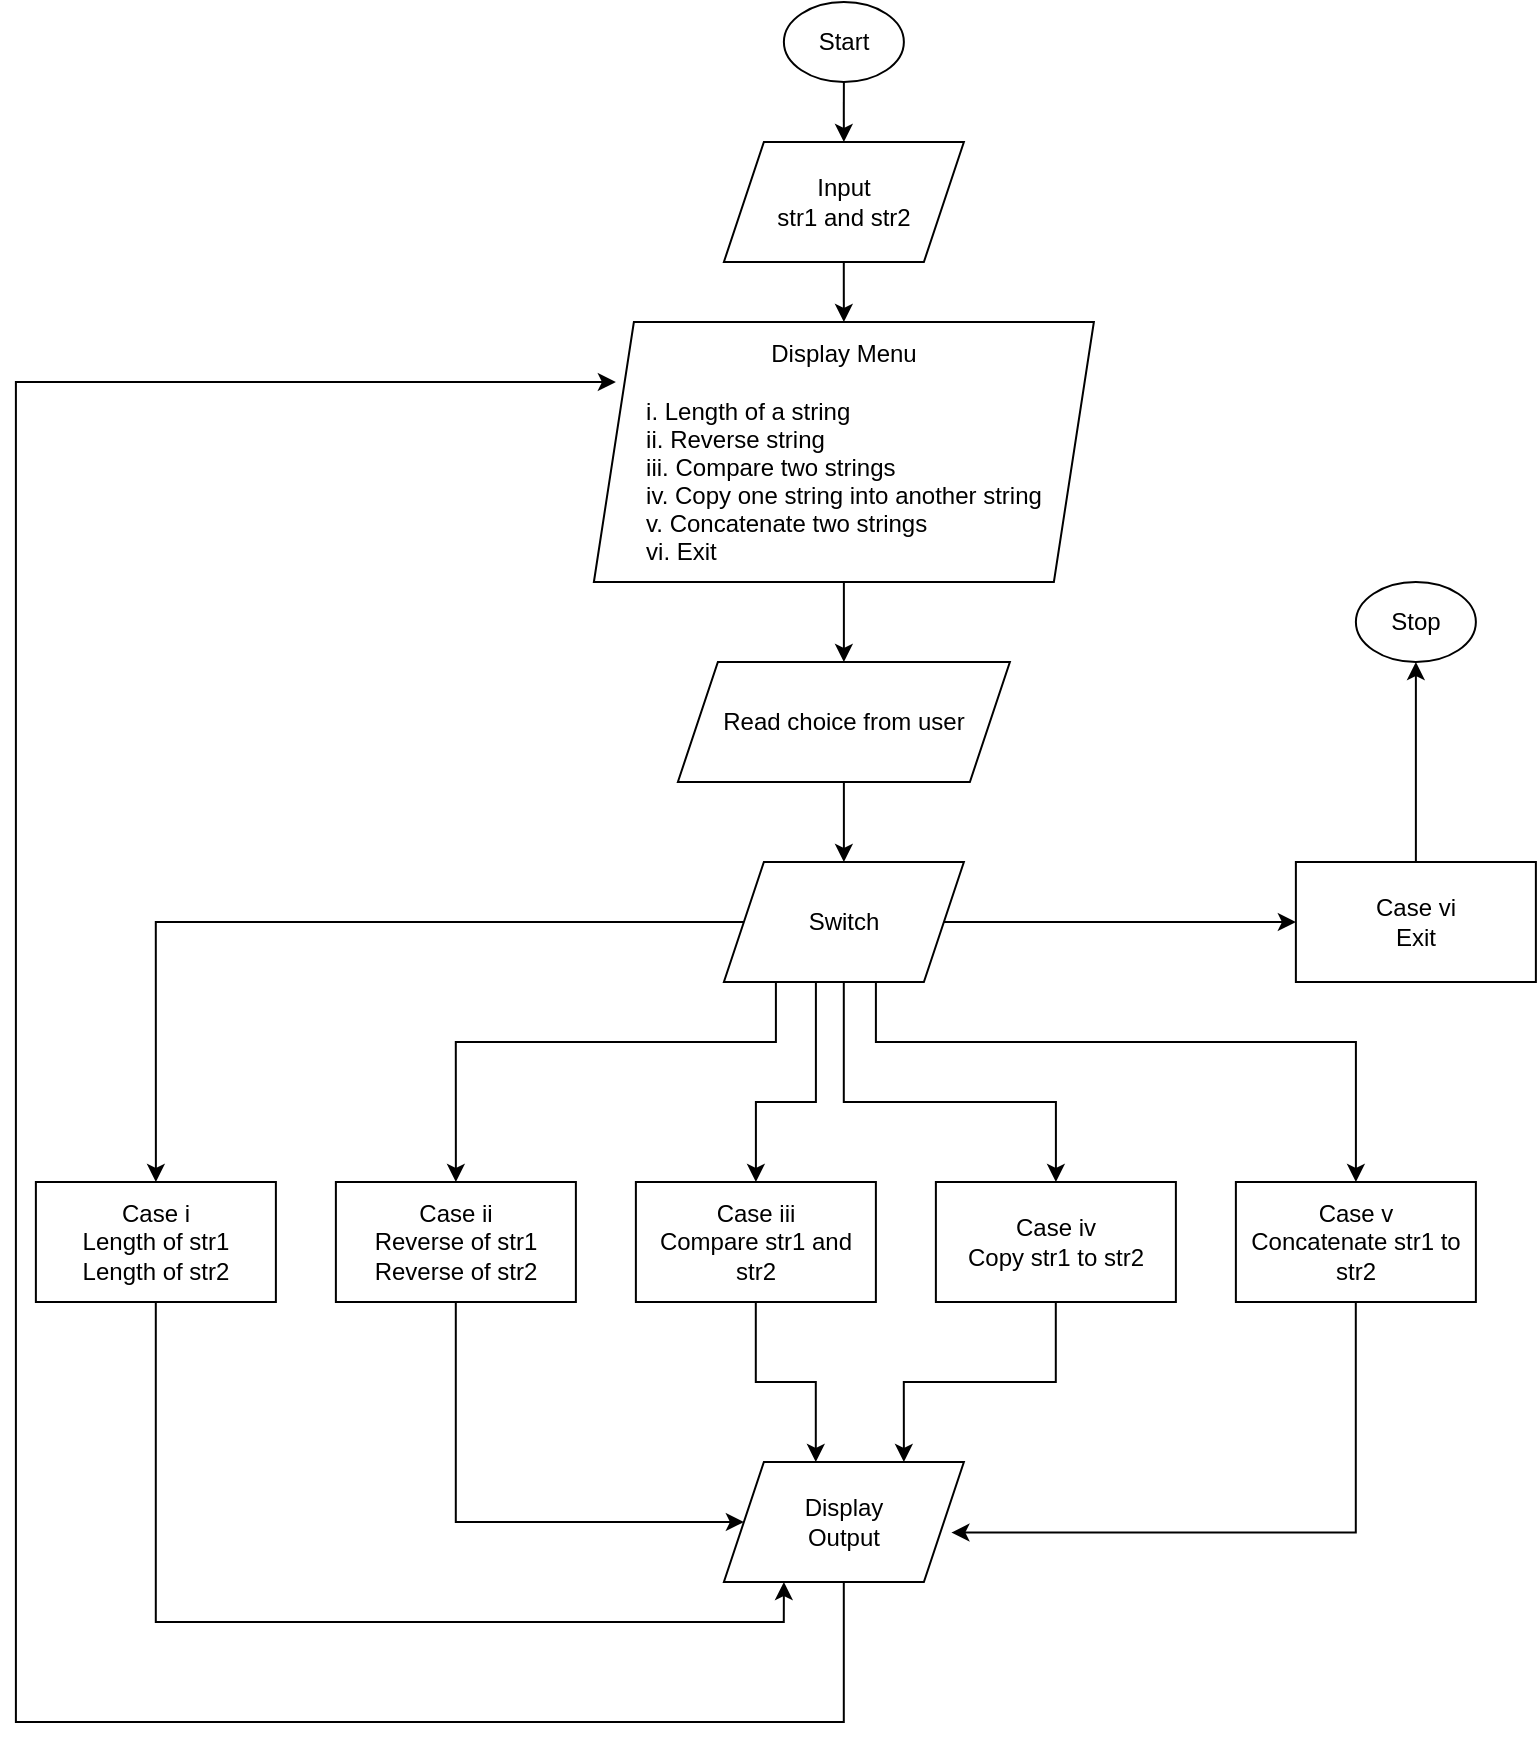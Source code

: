 <mxfile version="22.1.5" type="device">
  <diagram name="Page-1" id="vQP9hLYBUp4dAKwmtIgp">
    <mxGraphModel dx="1224" dy="816" grid="1" gridSize="10" guides="1" tooltips="1" connect="1" arrows="1" fold="1" page="1" pageScale="1" pageWidth="827" pageHeight="1169" math="0" shadow="0">
      <root>
        <mxCell id="0" />
        <mxCell id="1" parent="0" />
        <mxCell id="AIXgzcjw58ZIXvBcZ5kv-177" style="edgeStyle=orthogonalEdgeStyle;rounded=0;orthogonalLoop=1;jettySize=auto;html=1;entryX=0.5;entryY=0;entryDx=0;entryDy=0;" edge="1" parent="1" source="AIXgzcjw58ZIXvBcZ5kv-175" target="AIXgzcjw58ZIXvBcZ5kv-176">
          <mxGeometry relative="1" as="geometry" />
        </mxCell>
        <mxCell id="AIXgzcjw58ZIXvBcZ5kv-175" value="Start" style="ellipse;whiteSpace=wrap;html=1;" vertex="1" parent="1">
          <mxGeometry x="417.94" y="20" width="60" height="40" as="geometry" />
        </mxCell>
        <mxCell id="AIXgzcjw58ZIXvBcZ5kv-182" style="edgeStyle=orthogonalEdgeStyle;rounded=0;orthogonalLoop=1;jettySize=auto;html=1;entryX=0.5;entryY=0;entryDx=0;entryDy=0;" edge="1" parent="1" source="AIXgzcjw58ZIXvBcZ5kv-176" target="AIXgzcjw58ZIXvBcZ5kv-178">
          <mxGeometry relative="1" as="geometry" />
        </mxCell>
        <mxCell id="AIXgzcjw58ZIXvBcZ5kv-176" value="Input&lt;br&gt;str1 and str2" style="shape=parallelogram;perimeter=parallelogramPerimeter;whiteSpace=wrap;html=1;fixedSize=1;" vertex="1" parent="1">
          <mxGeometry x="387.94" y="90" width="120" height="60" as="geometry" />
        </mxCell>
        <mxCell id="AIXgzcjw58ZIXvBcZ5kv-213" style="edgeStyle=orthogonalEdgeStyle;rounded=0;orthogonalLoop=1;jettySize=auto;html=1;entryX=0.5;entryY=0;entryDx=0;entryDy=0;" edge="1" parent="1" source="AIXgzcjw58ZIXvBcZ5kv-178" target="AIXgzcjw58ZIXvBcZ5kv-212">
          <mxGeometry relative="1" as="geometry" />
        </mxCell>
        <mxCell id="AIXgzcjw58ZIXvBcZ5kv-178" value="Display Menu&lt;br&gt;&lt;br&gt;&lt;p style=&quot;text-align: left; margin: 0px; font-style: normal; font-variant-caps: normal; font-stretch: normal; line-height: normal; font-size-adjust: none; font-kerning: auto; font-variant-alternates: normal; font-variant-ligatures: normal; font-variant-numeric: normal; font-variant-east-asian: normal; font-variant-position: normal; font-feature-settings: normal; font-optical-sizing: auto; font-variation-settings: normal;&quot;&gt;&lt;font face=&quot;Helvetica&quot;&gt;i. Length of a string&lt;/font&gt;&lt;/p&gt;&lt;p style=&quot;text-align: left; margin: 0px; font-style: normal; font-variant-caps: normal; font-stretch: normal; line-height: normal; font-size-adjust: none; font-kerning: auto; font-variant-alternates: normal; font-variant-ligatures: normal; font-variant-numeric: normal; font-variant-east-asian: normal; font-variant-position: normal; font-feature-settings: normal; font-optical-sizing: auto; font-variation-settings: normal;&quot;&gt;&lt;font face=&quot;Helvetica&quot;&gt;ii.&lt;span style=&quot;font-style: normal; font-variant-caps: normal; font-stretch: normal; line-height: normal; font-size-adjust: none; font-kerning: auto; font-variant-alternates: normal; font-variant-ligatures: normal; font-variant-numeric: normal; font-variant-east-asian: normal; font-variant-position: normal; font-feature-settings: normal; font-optical-sizing: auto; font-variation-settings: normal;&quot;&gt; &lt;/span&gt;Reverse string&lt;/font&gt;&lt;/p&gt;&lt;p style=&quot;text-align: left; margin: 0px; font-style: normal; font-variant-caps: normal; font-stretch: normal; line-height: normal; font-size-adjust: none; font-kerning: auto; font-variant-alternates: normal; font-variant-ligatures: normal; font-variant-numeric: normal; font-variant-east-asian: normal; font-variant-position: normal; font-feature-settings: normal; font-optical-sizing: auto; font-variation-settings: normal;&quot;&gt;iii.&lt;span style=&quot;font-style: normal; font-variant-caps: normal; font-stretch: normal; line-height: normal; font-size-adjust: none; font-kerning: auto; font-variant-alternates: normal; font-variant-ligatures: normal; font-variant-numeric: normal; font-variant-east-asian: normal; font-variant-position: normal; font-feature-settings: normal; font-optical-sizing: auto; font-variation-settings: normal;&quot;&gt; &lt;/span&gt;Compare two strings&lt;/p&gt;&lt;p style=&quot;text-align: left; margin: 0px; font-style: normal; font-variant-caps: normal; font-stretch: normal; line-height: normal; font-size-adjust: none; font-kerning: auto; font-variant-alternates: normal; font-variant-ligatures: normal; font-variant-numeric: normal; font-variant-east-asian: normal; font-variant-position: normal; font-feature-settings: normal; font-optical-sizing: auto; font-variation-settings: normal;&quot;&gt;&lt;font face=&quot;Helvetica&quot;&gt;iv.&lt;span style=&quot;font-style: normal; font-variant-caps: normal; font-stretch: normal; line-height: normal; font-size-adjust: none; font-kerning: auto; font-variant-alternates: normal; font-variant-ligatures: normal; font-variant-numeric: normal; font-variant-east-asian: normal; font-variant-position: normal; font-feature-settings: normal; font-optical-sizing: auto; font-variation-settings: normal;&quot;&gt; &lt;/span&gt;Copy one string into another string&lt;/font&gt;&lt;/p&gt;&lt;p style=&quot;text-align: left; margin: 0px; font-style: normal; font-variant-caps: normal; font-stretch: normal; line-height: normal; font-size-adjust: none; font-kerning: auto; font-variant-alternates: normal; font-variant-ligatures: normal; font-variant-numeric: normal; font-variant-east-asian: normal; font-variant-position: normal; font-feature-settings: normal; font-optical-sizing: auto; font-variation-settings: normal;&quot;&gt;&lt;font face=&quot;Helvetica&quot;&gt;v.&lt;span style=&quot;font-style: normal; font-variant-caps: normal; font-stretch: normal; line-height: normal; font-size-adjust: none; font-kerning: auto; font-variant-alternates: normal; font-variant-ligatures: normal; font-variant-numeric: normal; font-variant-east-asian: normal; font-variant-position: normal; font-feature-settings: normal; font-optical-sizing: auto; font-variation-settings: normal;&quot;&gt; &lt;/span&gt;Concatenate two strings&lt;/font&gt;&lt;/p&gt;&lt;p style=&quot;text-align: left; margin: 0px; font-style: normal; font-variant-caps: normal; font-stretch: normal; line-height: normal; font-size-adjust: none; font-kerning: auto; font-variant-alternates: normal; font-variant-ligatures: normal; font-variant-numeric: normal; font-variant-east-asian: normal; font-variant-position: normal; font-feature-settings: normal; font-optical-sizing: auto; font-variation-settings: normal;&quot;&gt;&lt;font face=&quot;Helvetica&quot;&gt;vi. Exit&lt;/font&gt;&lt;/p&gt;" style="shape=parallelogram;perimeter=parallelogramPerimeter;whiteSpace=wrap;html=1;fixedSize=1;" vertex="1" parent="1">
          <mxGeometry x="322.94" y="180" width="250" height="130" as="geometry" />
        </mxCell>
        <mxCell id="AIXgzcjw58ZIXvBcZ5kv-195" style="edgeStyle=orthogonalEdgeStyle;rounded=0;orthogonalLoop=1;jettySize=auto;html=1;entryX=0.5;entryY=0;entryDx=0;entryDy=0;" edge="1" parent="1" source="AIXgzcjw58ZIXvBcZ5kv-179" target="AIXgzcjw58ZIXvBcZ5kv-188">
          <mxGeometry relative="1" as="geometry" />
        </mxCell>
        <mxCell id="AIXgzcjw58ZIXvBcZ5kv-205" style="edgeStyle=orthogonalEdgeStyle;rounded=0;orthogonalLoop=1;jettySize=auto;html=1;entryX=0;entryY=0.5;entryDx=0;entryDy=0;" edge="1" parent="1" source="AIXgzcjw58ZIXvBcZ5kv-179" target="AIXgzcjw58ZIXvBcZ5kv-193">
          <mxGeometry relative="1" as="geometry" />
        </mxCell>
        <mxCell id="AIXgzcjw58ZIXvBcZ5kv-207" style="edgeStyle=orthogonalEdgeStyle;rounded=0;orthogonalLoop=1;jettySize=auto;html=1;entryX=0.5;entryY=0;entryDx=0;entryDy=0;" edge="1" parent="1" source="AIXgzcjw58ZIXvBcZ5kv-179" target="AIXgzcjw58ZIXvBcZ5kv-190">
          <mxGeometry relative="1" as="geometry">
            <Array as="points">
              <mxPoint x="413.94" y="540" />
              <mxPoint x="253.94" y="540" />
            </Array>
          </mxGeometry>
        </mxCell>
        <mxCell id="AIXgzcjw58ZIXvBcZ5kv-208" style="edgeStyle=orthogonalEdgeStyle;rounded=0;orthogonalLoop=1;jettySize=auto;html=1;" edge="1" parent="1" source="AIXgzcjw58ZIXvBcZ5kv-179" target="AIXgzcjw58ZIXvBcZ5kv-192">
          <mxGeometry relative="1" as="geometry">
            <Array as="points">
              <mxPoint x="433.94" y="570" />
              <mxPoint x="403.94" y="570" />
            </Array>
          </mxGeometry>
        </mxCell>
        <mxCell id="AIXgzcjw58ZIXvBcZ5kv-209" style="edgeStyle=orthogonalEdgeStyle;rounded=0;orthogonalLoop=1;jettySize=auto;html=1;" edge="1" parent="1" source="AIXgzcjw58ZIXvBcZ5kv-179" target="AIXgzcjw58ZIXvBcZ5kv-196">
          <mxGeometry relative="1" as="geometry">
            <Array as="points">
              <mxPoint x="447.94" y="570" />
              <mxPoint x="553.94" y="570" />
            </Array>
          </mxGeometry>
        </mxCell>
        <mxCell id="AIXgzcjw58ZIXvBcZ5kv-210" style="edgeStyle=orthogonalEdgeStyle;rounded=0;orthogonalLoop=1;jettySize=auto;html=1;" edge="1" parent="1" source="AIXgzcjw58ZIXvBcZ5kv-179" target="AIXgzcjw58ZIXvBcZ5kv-197">
          <mxGeometry relative="1" as="geometry">
            <Array as="points">
              <mxPoint x="463.94" y="540" />
              <mxPoint x="703.94" y="540" />
            </Array>
          </mxGeometry>
        </mxCell>
        <mxCell id="AIXgzcjw58ZIXvBcZ5kv-179" value="Switch" style="shape=parallelogram;perimeter=parallelogramPerimeter;whiteSpace=wrap;html=1;fixedSize=1;" vertex="1" parent="1">
          <mxGeometry x="387.94" y="450" width="120" height="60" as="geometry" />
        </mxCell>
        <mxCell id="AIXgzcjw58ZIXvBcZ5kv-203" style="edgeStyle=orthogonalEdgeStyle;rounded=0;orthogonalLoop=1;jettySize=auto;html=1;entryX=0.25;entryY=1;entryDx=0;entryDy=0;" edge="1" parent="1" source="AIXgzcjw58ZIXvBcZ5kv-188" target="AIXgzcjw58ZIXvBcZ5kv-194">
          <mxGeometry relative="1" as="geometry">
            <Array as="points">
              <mxPoint x="103.94" y="830" />
              <mxPoint x="417.94" y="830" />
            </Array>
          </mxGeometry>
        </mxCell>
        <mxCell id="AIXgzcjw58ZIXvBcZ5kv-188" value="Case i&lt;br&gt;Length of str1&lt;br&gt;Length of str2" style="rounded=0;whiteSpace=wrap;html=1;" vertex="1" parent="1">
          <mxGeometry x="43.94" y="610" width="120" height="60" as="geometry" />
        </mxCell>
        <mxCell id="AIXgzcjw58ZIXvBcZ5kv-202" style="edgeStyle=orthogonalEdgeStyle;rounded=0;orthogonalLoop=1;jettySize=auto;html=1;entryX=0;entryY=0.5;entryDx=0;entryDy=0;" edge="1" parent="1" source="AIXgzcjw58ZIXvBcZ5kv-190" target="AIXgzcjw58ZIXvBcZ5kv-194">
          <mxGeometry relative="1" as="geometry">
            <Array as="points">
              <mxPoint x="253.94" y="780" />
            </Array>
          </mxGeometry>
        </mxCell>
        <mxCell id="AIXgzcjw58ZIXvBcZ5kv-190" value="Case ii&lt;br&gt;Reverse of str1&lt;br&gt;Reverse of str2" style="rounded=0;whiteSpace=wrap;html=1;" vertex="1" parent="1">
          <mxGeometry x="193.94" y="610" width="120" height="60" as="geometry" />
        </mxCell>
        <mxCell id="AIXgzcjw58ZIXvBcZ5kv-192" value="Case iii&lt;br&gt;Compare str1 and str2" style="rounded=0;whiteSpace=wrap;html=1;" vertex="1" parent="1">
          <mxGeometry x="343.94" y="610" width="120" height="60" as="geometry" />
        </mxCell>
        <mxCell id="AIXgzcjw58ZIXvBcZ5kv-217" style="edgeStyle=orthogonalEdgeStyle;rounded=0;orthogonalLoop=1;jettySize=auto;html=1;entryX=0.5;entryY=1;entryDx=0;entryDy=0;" edge="1" parent="1" source="AIXgzcjw58ZIXvBcZ5kv-193" target="AIXgzcjw58ZIXvBcZ5kv-216">
          <mxGeometry relative="1" as="geometry" />
        </mxCell>
        <mxCell id="AIXgzcjw58ZIXvBcZ5kv-193" value="Case vi&lt;br&gt;Exit" style="rounded=0;whiteSpace=wrap;html=1;" vertex="1" parent="1">
          <mxGeometry x="673.94" y="450" width="120" height="60" as="geometry" />
        </mxCell>
        <mxCell id="AIXgzcjw58ZIXvBcZ5kv-215" style="edgeStyle=orthogonalEdgeStyle;rounded=0;orthogonalLoop=1;jettySize=auto;html=1;entryX=0.044;entryY=0.231;entryDx=0;entryDy=0;entryPerimeter=0;" edge="1" parent="1" source="AIXgzcjw58ZIXvBcZ5kv-194" target="AIXgzcjw58ZIXvBcZ5kv-178">
          <mxGeometry relative="1" as="geometry">
            <mxPoint x="253.94" y="320" as="targetPoint" />
            <Array as="points">
              <mxPoint x="447.94" y="880" />
              <mxPoint x="33.94" y="880" />
              <mxPoint x="33.94" y="210" />
            </Array>
          </mxGeometry>
        </mxCell>
        <mxCell id="AIXgzcjw58ZIXvBcZ5kv-194" value="Display&lt;br&gt;Output" style="shape=parallelogram;perimeter=parallelogramPerimeter;whiteSpace=wrap;html=1;fixedSize=1;" vertex="1" parent="1">
          <mxGeometry x="387.94" y="750" width="120" height="60" as="geometry" />
        </mxCell>
        <mxCell id="AIXgzcjw58ZIXvBcZ5kv-200" style="edgeStyle=orthogonalEdgeStyle;rounded=0;orthogonalLoop=1;jettySize=auto;html=1;entryX=0.75;entryY=0;entryDx=0;entryDy=0;" edge="1" parent="1" source="AIXgzcjw58ZIXvBcZ5kv-196" target="AIXgzcjw58ZIXvBcZ5kv-194">
          <mxGeometry relative="1" as="geometry" />
        </mxCell>
        <mxCell id="AIXgzcjw58ZIXvBcZ5kv-196" value="Case iv&lt;br&gt;Copy str1 to str2" style="rounded=0;whiteSpace=wrap;html=1;" vertex="1" parent="1">
          <mxGeometry x="493.94" y="610" width="120" height="60" as="geometry" />
        </mxCell>
        <mxCell id="AIXgzcjw58ZIXvBcZ5kv-197" value="Case v&lt;br&gt;Concatenate str1 to str2" style="rounded=0;whiteSpace=wrap;html=1;" vertex="1" parent="1">
          <mxGeometry x="643.94" y="610" width="120" height="60" as="geometry" />
        </mxCell>
        <mxCell id="AIXgzcjw58ZIXvBcZ5kv-199" style="edgeStyle=orthogonalEdgeStyle;rounded=0;orthogonalLoop=1;jettySize=auto;html=1;entryX=0.383;entryY=0;entryDx=0;entryDy=0;entryPerimeter=0;" edge="1" parent="1" source="AIXgzcjw58ZIXvBcZ5kv-192" target="AIXgzcjw58ZIXvBcZ5kv-194">
          <mxGeometry relative="1" as="geometry" />
        </mxCell>
        <mxCell id="AIXgzcjw58ZIXvBcZ5kv-201" style="edgeStyle=orthogonalEdgeStyle;rounded=0;orthogonalLoop=1;jettySize=auto;html=1;entryX=0.948;entryY=0.588;entryDx=0;entryDy=0;entryPerimeter=0;" edge="1" parent="1" source="AIXgzcjw58ZIXvBcZ5kv-197" target="AIXgzcjw58ZIXvBcZ5kv-194">
          <mxGeometry relative="1" as="geometry">
            <Array as="points">
              <mxPoint x="703.94" y="785" />
            </Array>
          </mxGeometry>
        </mxCell>
        <mxCell id="AIXgzcjw58ZIXvBcZ5kv-214" style="edgeStyle=orthogonalEdgeStyle;rounded=0;orthogonalLoop=1;jettySize=auto;html=1;entryX=0.5;entryY=0;entryDx=0;entryDy=0;" edge="1" parent="1" source="AIXgzcjw58ZIXvBcZ5kv-212" target="AIXgzcjw58ZIXvBcZ5kv-179">
          <mxGeometry relative="1" as="geometry" />
        </mxCell>
        <mxCell id="AIXgzcjw58ZIXvBcZ5kv-212" value="Read choice from user" style="shape=parallelogram;perimeter=parallelogramPerimeter;whiteSpace=wrap;html=1;fixedSize=1;" vertex="1" parent="1">
          <mxGeometry x="364.94" y="350" width="166" height="60" as="geometry" />
        </mxCell>
        <mxCell id="AIXgzcjw58ZIXvBcZ5kv-216" value="Stop" style="ellipse;whiteSpace=wrap;html=1;" vertex="1" parent="1">
          <mxGeometry x="703.94" y="310" width="60" height="40" as="geometry" />
        </mxCell>
      </root>
    </mxGraphModel>
  </diagram>
</mxfile>
